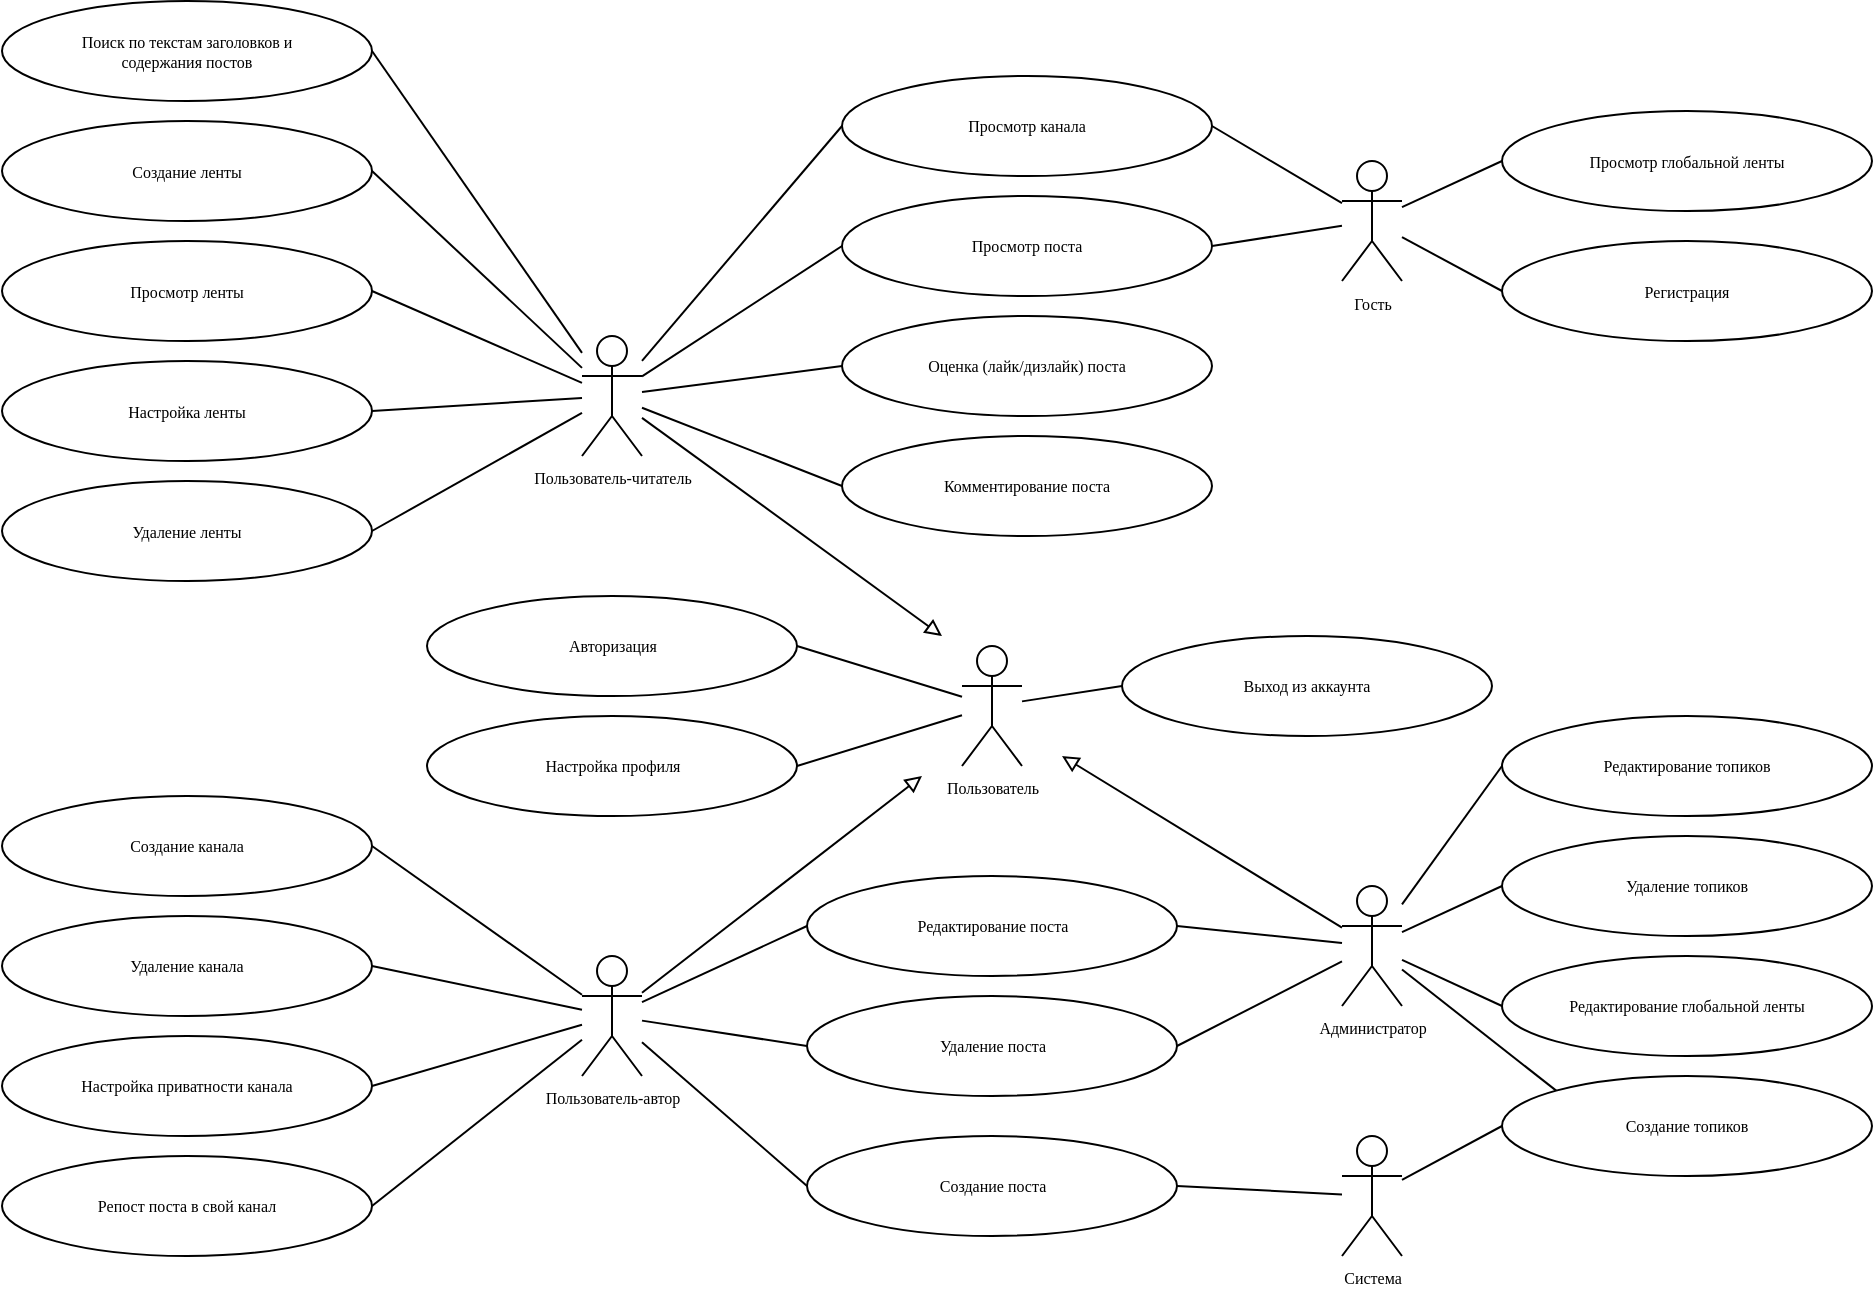 <mxfile version="23.0.2" type="device">
  <diagram name="Страница — 1" id="VSNxZ-rcb5wseJI_o79r">
    <mxGraphModel dx="1877" dy="629" grid="1" gridSize="10" guides="1" tooltips="1" connect="1" arrows="1" fold="1" page="1" pageScale="1" pageWidth="827" pageHeight="1169" math="0" shadow="0">
      <root>
        <mxCell id="0" />
        <mxCell id="1" parent="0" />
        <mxCell id="tB9e8X4VlVe_zkILODMj-48" style="edgeStyle=none;rounded=0;orthogonalLoop=1;jettySize=auto;html=1;entryX=0;entryY=0.5;entryDx=0;entryDy=0;endArrow=none;endFill=0;" parent="1" source="tB9e8X4VlVe_zkILODMj-1" target="tB9e8X4VlVe_zkILODMj-16" edge="1">
          <mxGeometry relative="1" as="geometry" />
        </mxCell>
        <mxCell id="tB9e8X4VlVe_zkILODMj-49" style="edgeStyle=none;rounded=0;orthogonalLoop=1;jettySize=auto;html=1;entryX=0;entryY=0.5;entryDx=0;entryDy=0;endArrow=none;endFill=0;" parent="1" source="tB9e8X4VlVe_zkILODMj-1" target="tB9e8X4VlVe_zkILODMj-15" edge="1">
          <mxGeometry relative="1" as="geometry" />
        </mxCell>
        <mxCell id="tB9e8X4VlVe_zkILODMj-50" style="edgeStyle=none;rounded=0;orthogonalLoop=1;jettySize=auto;html=1;entryX=0;entryY=0.5;entryDx=0;entryDy=0;endArrow=none;endFill=0;" parent="1" source="tB9e8X4VlVe_zkILODMj-1" target="tB9e8X4VlVe_zkILODMj-17" edge="1">
          <mxGeometry relative="1" as="geometry" />
        </mxCell>
        <mxCell id="tB9e8X4VlVe_zkILODMj-71" style="edgeStyle=none;rounded=0;orthogonalLoop=1;jettySize=auto;html=1;endArrow=block;endFill=0;" parent="1" source="tB9e8X4VlVe_zkILODMj-1" edge="1">
          <mxGeometry relative="1" as="geometry">
            <mxPoint x="150" y="530" as="targetPoint" />
          </mxGeometry>
        </mxCell>
        <mxCell id="tB9e8X4VlVe_zkILODMj-78" style="edgeStyle=none;rounded=0;orthogonalLoop=1;jettySize=auto;html=1;endArrow=none;endFill=0;entryX=1;entryY=0.5;entryDx=0;entryDy=0;" parent="1" source="tB9e8X4VlVe_zkILODMj-1" target="tB9e8X4VlVe_zkILODMj-24" edge="1">
          <mxGeometry relative="1" as="geometry" />
        </mxCell>
        <mxCell id="tB9e8X4VlVe_zkILODMj-79" style="edgeStyle=none;rounded=0;orthogonalLoop=1;jettySize=auto;html=1;endArrow=none;endFill=0;entryX=1;entryY=0.5;entryDx=0;entryDy=0;" parent="1" source="tB9e8X4VlVe_zkILODMj-1" target="tB9e8X4VlVe_zkILODMj-73" edge="1">
          <mxGeometry relative="1" as="geometry" />
        </mxCell>
        <mxCell id="tB9e8X4VlVe_zkILODMj-80" style="edgeStyle=none;rounded=0;orthogonalLoop=1;jettySize=auto;html=1;endArrow=none;endFill=0;entryX=1;entryY=0.5;entryDx=0;entryDy=0;" parent="1" source="tB9e8X4VlVe_zkILODMj-1" target="tB9e8X4VlVe_zkILODMj-60" edge="1">
          <mxGeometry relative="1" as="geometry" />
        </mxCell>
        <mxCell id="tB9e8X4VlVe_zkILODMj-95" style="edgeStyle=none;rounded=0;orthogonalLoop=1;jettySize=auto;html=1;entryX=1;entryY=0.5;entryDx=0;entryDy=0;endArrow=none;endFill=0;" parent="1" source="tB9e8X4VlVe_zkILODMj-1" target="tB9e8X4VlVe_zkILODMj-94" edge="1">
          <mxGeometry relative="1" as="geometry" />
        </mxCell>
        <mxCell id="tB9e8X4VlVe_zkILODMj-1" value="Пользователь-автор" style="shape=umlActor;verticalLabelPosition=bottom;verticalAlign=top;html=1;outlineConnect=0;fontSize=8;fontFamily=Verdana;" parent="1" vertex="1">
          <mxGeometry x="-20" y="620" width="30" height="60" as="geometry" />
        </mxCell>
        <mxCell id="tB9e8X4VlVe_zkILODMj-52" style="edgeStyle=none;rounded=0;orthogonalLoop=1;jettySize=auto;html=1;entryX=1;entryY=0.5;entryDx=0;entryDy=0;endArrow=none;endFill=0;" parent="1" source="tB9e8X4VlVe_zkILODMj-2" target="tB9e8X4VlVe_zkILODMj-26" edge="1">
          <mxGeometry relative="1" as="geometry" />
        </mxCell>
        <mxCell id="tB9e8X4VlVe_zkILODMj-53" style="edgeStyle=none;rounded=0;orthogonalLoop=1;jettySize=auto;html=1;entryX=1;entryY=0.5;entryDx=0;entryDy=0;endArrow=none;endFill=0;" parent="1" source="tB9e8X4VlVe_zkILODMj-2" target="tB9e8X4VlVe_zkILODMj-28" edge="1">
          <mxGeometry relative="1" as="geometry" />
        </mxCell>
        <mxCell id="tB9e8X4VlVe_zkILODMj-54" style="edgeStyle=none;rounded=0;orthogonalLoop=1;jettySize=auto;html=1;entryX=1;entryY=0.5;entryDx=0;entryDy=0;endArrow=none;endFill=0;" parent="1" source="tB9e8X4VlVe_zkILODMj-2" target="tB9e8X4VlVe_zkILODMj-25" edge="1">
          <mxGeometry relative="1" as="geometry" />
        </mxCell>
        <mxCell id="tB9e8X4VlVe_zkILODMj-55" style="edgeStyle=none;rounded=0;orthogonalLoop=1;jettySize=auto;html=1;entryX=1;entryY=0.5;entryDx=0;entryDy=0;endArrow=none;endFill=0;" parent="1" source="tB9e8X4VlVe_zkILODMj-2" target="tB9e8X4VlVe_zkILODMj-27" edge="1">
          <mxGeometry relative="1" as="geometry" />
        </mxCell>
        <mxCell id="tB9e8X4VlVe_zkILODMj-56" style="edgeStyle=none;rounded=0;orthogonalLoop=1;jettySize=auto;html=1;entryX=0;entryY=0.5;entryDx=0;entryDy=0;endArrow=none;endFill=0;" parent="1" source="tB9e8X4VlVe_zkILODMj-2" target="tB9e8X4VlVe_zkILODMj-18" edge="1">
          <mxGeometry relative="1" as="geometry" />
        </mxCell>
        <mxCell id="tB9e8X4VlVe_zkILODMj-57" style="edgeStyle=none;rounded=0;orthogonalLoop=1;jettySize=auto;html=1;entryX=0;entryY=0.5;entryDx=0;entryDy=0;endArrow=none;endFill=0;" parent="1" source="tB9e8X4VlVe_zkILODMj-2" target="tB9e8X4VlVe_zkILODMj-19" edge="1">
          <mxGeometry relative="1" as="geometry" />
        </mxCell>
        <mxCell id="tB9e8X4VlVe_zkILODMj-58" style="edgeStyle=none;rounded=0;orthogonalLoop=1;jettySize=auto;html=1;entryX=0;entryY=0.5;entryDx=0;entryDy=0;endArrow=none;endFill=0;" parent="1" source="tB9e8X4VlVe_zkILODMj-2" target="tB9e8X4VlVe_zkILODMj-33" edge="1">
          <mxGeometry relative="1" as="geometry" />
        </mxCell>
        <mxCell id="tB9e8X4VlVe_zkILODMj-59" style="edgeStyle=none;rounded=0;orthogonalLoop=1;jettySize=auto;html=1;entryX=1;entryY=0.5;entryDx=0;entryDy=0;endArrow=none;endFill=0;" parent="1" source="tB9e8X4VlVe_zkILODMj-2" target="tB9e8X4VlVe_zkILODMj-23" edge="1">
          <mxGeometry relative="1" as="geometry" />
        </mxCell>
        <mxCell id="tB9e8X4VlVe_zkILODMj-65" style="edgeStyle=none;rounded=0;orthogonalLoop=1;jettySize=auto;html=1;entryX=0;entryY=0.5;entryDx=0;entryDy=0;endArrow=none;endFill=0;" parent="1" source="tB9e8X4VlVe_zkILODMj-2" target="tB9e8X4VlVe_zkILODMj-64" edge="1">
          <mxGeometry relative="1" as="geometry" />
        </mxCell>
        <mxCell id="tB9e8X4VlVe_zkILODMj-72" style="edgeStyle=none;rounded=0;orthogonalLoop=1;jettySize=auto;html=1;endArrow=block;endFill=0;" parent="1" source="tB9e8X4VlVe_zkILODMj-2" edge="1">
          <mxGeometry relative="1" as="geometry">
            <mxPoint x="160" y="460" as="targetPoint" />
          </mxGeometry>
        </mxCell>
        <mxCell id="tB9e8X4VlVe_zkILODMj-2" value="Пользователь-читатель" style="shape=umlActor;verticalLabelPosition=bottom;verticalAlign=top;html=1;outlineConnect=0;fontSize=8;fontFamily=Verdana;" parent="1" vertex="1">
          <mxGeometry x="-20" y="310" width="30" height="60" as="geometry" />
        </mxCell>
        <mxCell id="tB9e8X4VlVe_zkILODMj-39" style="edgeStyle=none;rounded=0;orthogonalLoop=1;jettySize=auto;html=1;entryX=0;entryY=0;entryDx=0;entryDy=0;endArrow=none;endFill=0;" parent="1" source="tB9e8X4VlVe_zkILODMj-4" target="tB9e8X4VlVe_zkILODMj-30" edge="1">
          <mxGeometry relative="1" as="geometry" />
        </mxCell>
        <mxCell id="tB9e8X4VlVe_zkILODMj-40" style="edgeStyle=none;rounded=0;orthogonalLoop=1;jettySize=auto;html=1;entryX=0;entryY=0.5;entryDx=0;entryDy=0;endArrow=none;endFill=0;" parent="1" source="tB9e8X4VlVe_zkILODMj-4" target="tB9e8X4VlVe_zkILODMj-31" edge="1">
          <mxGeometry relative="1" as="geometry" />
        </mxCell>
        <mxCell id="tB9e8X4VlVe_zkILODMj-41" style="edgeStyle=none;rounded=0;orthogonalLoop=1;jettySize=auto;html=1;entryX=0;entryY=0.5;entryDx=0;entryDy=0;endArrow=none;endFill=0;" parent="1" source="tB9e8X4VlVe_zkILODMj-4" target="tB9e8X4VlVe_zkILODMj-32" edge="1">
          <mxGeometry relative="1" as="geometry" />
        </mxCell>
        <mxCell id="tB9e8X4VlVe_zkILODMj-42" style="edgeStyle=none;rounded=0;orthogonalLoop=1;jettySize=auto;html=1;entryX=0;entryY=0.5;entryDx=0;entryDy=0;endArrow=none;endFill=0;" parent="1" source="tB9e8X4VlVe_zkILODMj-4" target="tB9e8X4VlVe_zkILODMj-29" edge="1">
          <mxGeometry relative="1" as="geometry" />
        </mxCell>
        <mxCell id="tB9e8X4VlVe_zkILODMj-44" style="edgeStyle=none;rounded=0;orthogonalLoop=1;jettySize=auto;html=1;entryX=1;entryY=0.5;entryDx=0;entryDy=0;endArrow=none;endFill=0;" parent="1" source="tB9e8X4VlVe_zkILODMj-4" target="tB9e8X4VlVe_zkILODMj-15" edge="1">
          <mxGeometry relative="1" as="geometry" />
        </mxCell>
        <mxCell id="tB9e8X4VlVe_zkILODMj-45" style="edgeStyle=none;rounded=0;orthogonalLoop=1;jettySize=auto;html=1;entryX=1;entryY=0.5;entryDx=0;entryDy=0;endArrow=none;endFill=0;" parent="1" source="tB9e8X4VlVe_zkILODMj-4" target="tB9e8X4VlVe_zkILODMj-17" edge="1">
          <mxGeometry relative="1" as="geometry" />
        </mxCell>
        <mxCell id="tB9e8X4VlVe_zkILODMj-82" style="edgeStyle=none;rounded=0;orthogonalLoop=1;jettySize=auto;html=1;endArrow=block;endFill=0;" parent="1" source="tB9e8X4VlVe_zkILODMj-4" edge="1">
          <mxGeometry relative="1" as="geometry">
            <mxPoint x="220" y="520" as="targetPoint" />
          </mxGeometry>
        </mxCell>
        <mxCell id="tB9e8X4VlVe_zkILODMj-4" value="Администратор" style="shape=umlActor;verticalLabelPosition=bottom;verticalAlign=top;html=1;outlineConnect=0;fontSize=8;fontFamily=Verdana;" parent="1" vertex="1">
          <mxGeometry x="360" y="585" width="30" height="60" as="geometry" />
        </mxCell>
        <mxCell id="tB9e8X4VlVe_zkILODMj-37" style="edgeStyle=none;rounded=0;orthogonalLoop=1;jettySize=auto;html=1;entryX=0;entryY=0.5;entryDx=0;entryDy=0;endArrow=none;endFill=0;" parent="1" source="tB9e8X4VlVe_zkILODMj-10" target="tB9e8X4VlVe_zkILODMj-12" edge="1">
          <mxGeometry relative="1" as="geometry" />
        </mxCell>
        <mxCell id="tB9e8X4VlVe_zkILODMj-38" style="edgeStyle=none;rounded=0;orthogonalLoop=1;jettySize=auto;html=1;entryX=0;entryY=0.5;entryDx=0;entryDy=0;endArrow=none;endFill=0;" parent="1" source="tB9e8X4VlVe_zkILODMj-10" target="tB9e8X4VlVe_zkILODMj-20" edge="1">
          <mxGeometry relative="1" as="geometry" />
        </mxCell>
        <mxCell id="p8x7ibhLYBirVkFTs7wO-3" style="edgeStyle=none;rounded=0;orthogonalLoop=1;jettySize=auto;html=1;entryX=1;entryY=0.5;entryDx=0;entryDy=0;endArrow=none;endFill=0;" parent="1" source="tB9e8X4VlVe_zkILODMj-10" target="tB9e8X4VlVe_zkILODMj-64" edge="1">
          <mxGeometry relative="1" as="geometry" />
        </mxCell>
        <mxCell id="p8x7ibhLYBirVkFTs7wO-4" style="edgeStyle=none;rounded=0;orthogonalLoop=1;jettySize=auto;html=1;entryX=1;entryY=0.5;entryDx=0;entryDy=0;endArrow=none;endFill=0;" parent="1" source="tB9e8X4VlVe_zkILODMj-10" target="tB9e8X4VlVe_zkILODMj-18" edge="1">
          <mxGeometry relative="1" as="geometry" />
        </mxCell>
        <mxCell id="tB9e8X4VlVe_zkILODMj-10" value="Гость" style="shape=umlActor;verticalLabelPosition=bottom;verticalAlign=top;html=1;outlineConnect=0;fontSize=8;fontFamily=Verdana;" parent="1" vertex="1">
          <mxGeometry x="360" y="222.5" width="30" height="60" as="geometry" />
        </mxCell>
        <mxCell id="tB9e8X4VlVe_zkILODMj-12" value="Просмотр глобальной ленты" style="ellipse;whiteSpace=wrap;html=1;fontSize=8;fontFamily=Verdana;" parent="1" vertex="1">
          <mxGeometry x="440" y="197.5" width="185" height="50" as="geometry" />
        </mxCell>
        <mxCell id="tB9e8X4VlVe_zkILODMj-15" value="Редактирование поста" style="ellipse;whiteSpace=wrap;html=1;fontSize=8;fontFamily=Verdana;" parent="1" vertex="1">
          <mxGeometry x="92.5" y="580" width="185" height="50" as="geometry" />
        </mxCell>
        <mxCell id="tB9e8X4VlVe_zkILODMj-16" value="Создание поста" style="ellipse;whiteSpace=wrap;html=1;fontSize=8;fontFamily=Verdana;" parent="1" vertex="1">
          <mxGeometry x="92.5" y="710" width="185" height="50" as="geometry" />
        </mxCell>
        <mxCell id="tB9e8X4VlVe_zkILODMj-17" value="Удаление поста" style="ellipse;whiteSpace=wrap;html=1;fontSize=8;fontFamily=Verdana;" parent="1" vertex="1">
          <mxGeometry x="92.5" y="640" width="185" height="50" as="geometry" />
        </mxCell>
        <mxCell id="tB9e8X4VlVe_zkILODMj-18" value="Просмотр поста" style="ellipse;whiteSpace=wrap;html=1;fontSize=8;fontFamily=Verdana;" parent="1" vertex="1">
          <mxGeometry x="110" y="240" width="185" height="50" as="geometry" />
        </mxCell>
        <mxCell id="tB9e8X4VlVe_zkILODMj-19" value="Комментирование поста" style="ellipse;whiteSpace=wrap;html=1;fontSize=8;fontFamily=Verdana;" parent="1" vertex="1">
          <mxGeometry x="110" y="360" width="185" height="50" as="geometry" />
        </mxCell>
        <mxCell id="tB9e8X4VlVe_zkILODMj-20" value="Регистрация" style="ellipse;whiteSpace=wrap;html=1;fontSize=8;fontFamily=Verdana;" parent="1" vertex="1">
          <mxGeometry x="440" y="262.5" width="185" height="50" as="geometry" />
        </mxCell>
        <mxCell id="tB9e8X4VlVe_zkILODMj-21" value="Авторизация" style="ellipse;whiteSpace=wrap;html=1;fontSize=8;fontFamily=Verdana;" parent="1" vertex="1">
          <mxGeometry x="-97.5" y="440" width="185" height="50" as="geometry" />
        </mxCell>
        <mxCell id="tB9e8X4VlVe_zkILODMj-23" value="Поиск по текстам заголовков и &lt;br&gt;содержания постов" style="ellipse;whiteSpace=wrap;html=1;fontSize=8;fontFamily=Verdana;" parent="1" vertex="1">
          <mxGeometry x="-310" y="142.5" width="185" height="50" as="geometry" />
        </mxCell>
        <mxCell id="tB9e8X4VlVe_zkILODMj-24" value="Создание канала" style="ellipse;whiteSpace=wrap;html=1;fontSize=8;fontFamily=Verdana;" parent="1" vertex="1">
          <mxGeometry x="-310" y="540" width="185" height="50" as="geometry" />
        </mxCell>
        <mxCell id="tB9e8X4VlVe_zkILODMj-25" value="Настройка ленты" style="ellipse;whiteSpace=wrap;html=1;fontSize=8;fontFamily=Verdana;" parent="1" vertex="1">
          <mxGeometry x="-310" y="322.5" width="185" height="50" as="geometry" />
        </mxCell>
        <mxCell id="tB9e8X4VlVe_zkILODMj-26" value="Создание ленты" style="ellipse;whiteSpace=wrap;html=1;fontSize=8;fontFamily=Verdana;" parent="1" vertex="1">
          <mxGeometry x="-310" y="202.5" width="185" height="50" as="geometry" />
        </mxCell>
        <mxCell id="tB9e8X4VlVe_zkILODMj-27" value="Удаление ленты" style="ellipse;whiteSpace=wrap;html=1;fontSize=8;fontFamily=Verdana;" parent="1" vertex="1">
          <mxGeometry x="-310" y="382.5" width="185" height="50" as="geometry" />
        </mxCell>
        <mxCell id="tB9e8X4VlVe_zkILODMj-28" value="Просмотр ленты" style="ellipse;whiteSpace=wrap;html=1;fontSize=8;fontFamily=Verdana;" parent="1" vertex="1">
          <mxGeometry x="-310" y="262.5" width="185" height="50" as="geometry" />
        </mxCell>
        <mxCell id="tB9e8X4VlVe_zkILODMj-29" value="Редактирование глобальной ленты" style="ellipse;whiteSpace=wrap;html=1;fontSize=8;fontFamily=Verdana;" parent="1" vertex="1">
          <mxGeometry x="440" y="620" width="185" height="50" as="geometry" />
        </mxCell>
        <mxCell id="tB9e8X4VlVe_zkILODMj-30" value="Создание топиков" style="ellipse;whiteSpace=wrap;html=1;fontSize=8;fontFamily=Verdana;" parent="1" vertex="1">
          <mxGeometry x="440" y="680" width="185" height="50" as="geometry" />
        </mxCell>
        <mxCell id="tB9e8X4VlVe_zkILODMj-31" value="Редактирование топиков" style="ellipse;whiteSpace=wrap;html=1;fontSize=8;fontFamily=Verdana;" parent="1" vertex="1">
          <mxGeometry x="440" y="500" width="185" height="50" as="geometry" />
        </mxCell>
        <mxCell id="tB9e8X4VlVe_zkILODMj-32" value="Удаление топиков" style="ellipse;whiteSpace=wrap;html=1;fontSize=8;fontFamily=Verdana;" parent="1" vertex="1">
          <mxGeometry x="440" y="560" width="185" height="50" as="geometry" />
        </mxCell>
        <mxCell id="tB9e8X4VlVe_zkILODMj-33" value="Оценка (лайк/дизлайк) поста" style="ellipse;whiteSpace=wrap;html=1;fontSize=8;fontFamily=Verdana;" parent="1" vertex="1">
          <mxGeometry x="110" y="300" width="185" height="50" as="geometry" />
        </mxCell>
        <mxCell id="tB9e8X4VlVe_zkILODMj-60" value="Настройка приватности канала" style="ellipse;whiteSpace=wrap;html=1;fontSize=8;fontFamily=Verdana;" parent="1" vertex="1">
          <mxGeometry x="-310" y="660" width="185" height="50" as="geometry" />
        </mxCell>
        <mxCell id="tB9e8X4VlVe_zkILODMj-83" style="edgeStyle=none;rounded=0;orthogonalLoop=1;jettySize=auto;html=1;entryX=1;entryY=0.5;entryDx=0;entryDy=0;endArrow=none;endFill=0;" parent="1" source="tB9e8X4VlVe_zkILODMj-63" target="tB9e8X4VlVe_zkILODMj-21" edge="1">
          <mxGeometry relative="1" as="geometry" />
        </mxCell>
        <mxCell id="tB9e8X4VlVe_zkILODMj-84" style="edgeStyle=none;rounded=0;orthogonalLoop=1;jettySize=auto;html=1;entryX=1;entryY=0.5;entryDx=0;entryDy=0;endArrow=none;endFill=0;" parent="1" source="tB9e8X4VlVe_zkILODMj-63" target="tB9e8X4VlVe_zkILODMj-75" edge="1">
          <mxGeometry relative="1" as="geometry" />
        </mxCell>
        <mxCell id="tB9e8X4VlVe_zkILODMj-86" style="edgeStyle=none;rounded=0;orthogonalLoop=1;jettySize=auto;html=1;entryX=0;entryY=0.5;entryDx=0;entryDy=0;endArrow=none;endFill=0;" parent="1" source="tB9e8X4VlVe_zkILODMj-63" target="tB9e8X4VlVe_zkILODMj-85" edge="1">
          <mxGeometry relative="1" as="geometry" />
        </mxCell>
        <mxCell id="tB9e8X4VlVe_zkILODMj-63" value="Пользователь" style="shape=umlActor;verticalLabelPosition=bottom;verticalAlign=top;html=1;outlineConnect=0;fontSize=8;fontFamily=Verdana;" parent="1" vertex="1">
          <mxGeometry x="170" y="465" width="30" height="60" as="geometry" />
        </mxCell>
        <mxCell id="tB9e8X4VlVe_zkILODMj-64" value="Просмотр канала" style="ellipse;whiteSpace=wrap;html=1;fontSize=8;fontFamily=Verdana;" parent="1" vertex="1">
          <mxGeometry x="110" y="180" width="185" height="50" as="geometry" />
        </mxCell>
        <mxCell id="tB9e8X4VlVe_zkILODMj-73" value="Удаление канала" style="ellipse;whiteSpace=wrap;html=1;fontSize=8;fontFamily=Verdana;" parent="1" vertex="1">
          <mxGeometry x="-310" y="600" width="185" height="50" as="geometry" />
        </mxCell>
        <mxCell id="tB9e8X4VlVe_zkILODMj-75" value="Настройка профиля" style="ellipse;whiteSpace=wrap;html=1;fontSize=8;fontFamily=Verdana;" parent="1" vertex="1">
          <mxGeometry x="-97.5" y="500" width="185" height="50" as="geometry" />
        </mxCell>
        <mxCell id="tB9e8X4VlVe_zkILODMj-85" value="Выход&amp;nbsp;из аккаунта" style="ellipse;whiteSpace=wrap;html=1;fontSize=8;fontFamily=Verdana;" parent="1" vertex="1">
          <mxGeometry x="250" y="460" width="185" height="50" as="geometry" />
        </mxCell>
        <mxCell id="tB9e8X4VlVe_zkILODMj-91" style="edgeStyle=none;rounded=0;orthogonalLoop=1;jettySize=auto;html=1;entryX=1;entryY=0.5;entryDx=0;entryDy=0;endArrow=none;endFill=0;" parent="1" source="tB9e8X4VlVe_zkILODMj-87" target="tB9e8X4VlVe_zkILODMj-16" edge="1">
          <mxGeometry relative="1" as="geometry" />
        </mxCell>
        <mxCell id="tB9e8X4VlVe_zkILODMj-87" value="Система" style="shape=umlActor;verticalLabelPosition=bottom;verticalAlign=top;html=1;outlineConnect=0;fontSize=8;fontFamily=Verdana;" parent="1" vertex="1">
          <mxGeometry x="360" y="710" width="30" height="60" as="geometry" />
        </mxCell>
        <mxCell id="tB9e8X4VlVe_zkILODMj-92" style="edgeStyle=none;rounded=0;orthogonalLoop=1;jettySize=auto;html=1;entryX=0;entryY=0.5;entryDx=0;entryDy=0;endArrow=none;endFill=0;" parent="1" source="tB9e8X4VlVe_zkILODMj-87" target="tB9e8X4VlVe_zkILODMj-30" edge="1">
          <mxGeometry relative="1" as="geometry" />
        </mxCell>
        <mxCell id="tB9e8X4VlVe_zkILODMj-94" value="Репост поста в свой канал" style="ellipse;whiteSpace=wrap;html=1;fontSize=8;fontFamily=Verdana;" parent="1" vertex="1">
          <mxGeometry x="-310" y="720" width="185" height="50" as="geometry" />
        </mxCell>
      </root>
    </mxGraphModel>
  </diagram>
</mxfile>
